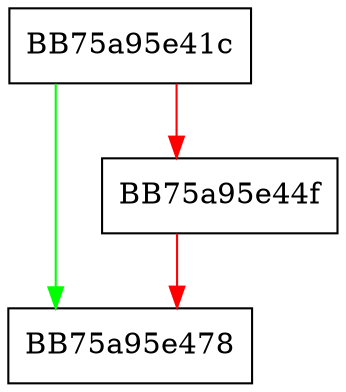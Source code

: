 digraph initialize_time_series_heuristic {
  node [shape="box"];
  graph [splines=ortho];
  BB75a95e41c -> BB75a95e478 [color="green"];
  BB75a95e41c -> BB75a95e44f [color="red"];
  BB75a95e44f -> BB75a95e478 [color="red"];
}